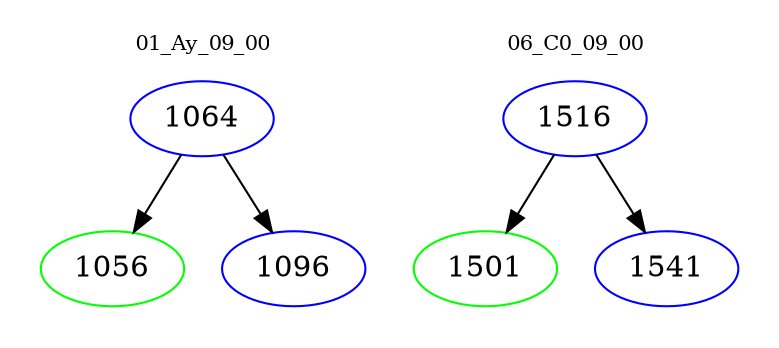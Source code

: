 digraph{
subgraph cluster_0 {
color = white
label = "01_Ay_09_00";
fontsize=10;
T0_1064 [label="1064", color="blue"]
T0_1064 -> T0_1056 [color="black"]
T0_1056 [label="1056", color="green"]
T0_1064 -> T0_1096 [color="black"]
T0_1096 [label="1096", color="blue"]
}
subgraph cluster_1 {
color = white
label = "06_C0_09_00";
fontsize=10;
T1_1516 [label="1516", color="blue"]
T1_1516 -> T1_1501 [color="black"]
T1_1501 [label="1501", color="green"]
T1_1516 -> T1_1541 [color="black"]
T1_1541 [label="1541", color="blue"]
}
}
